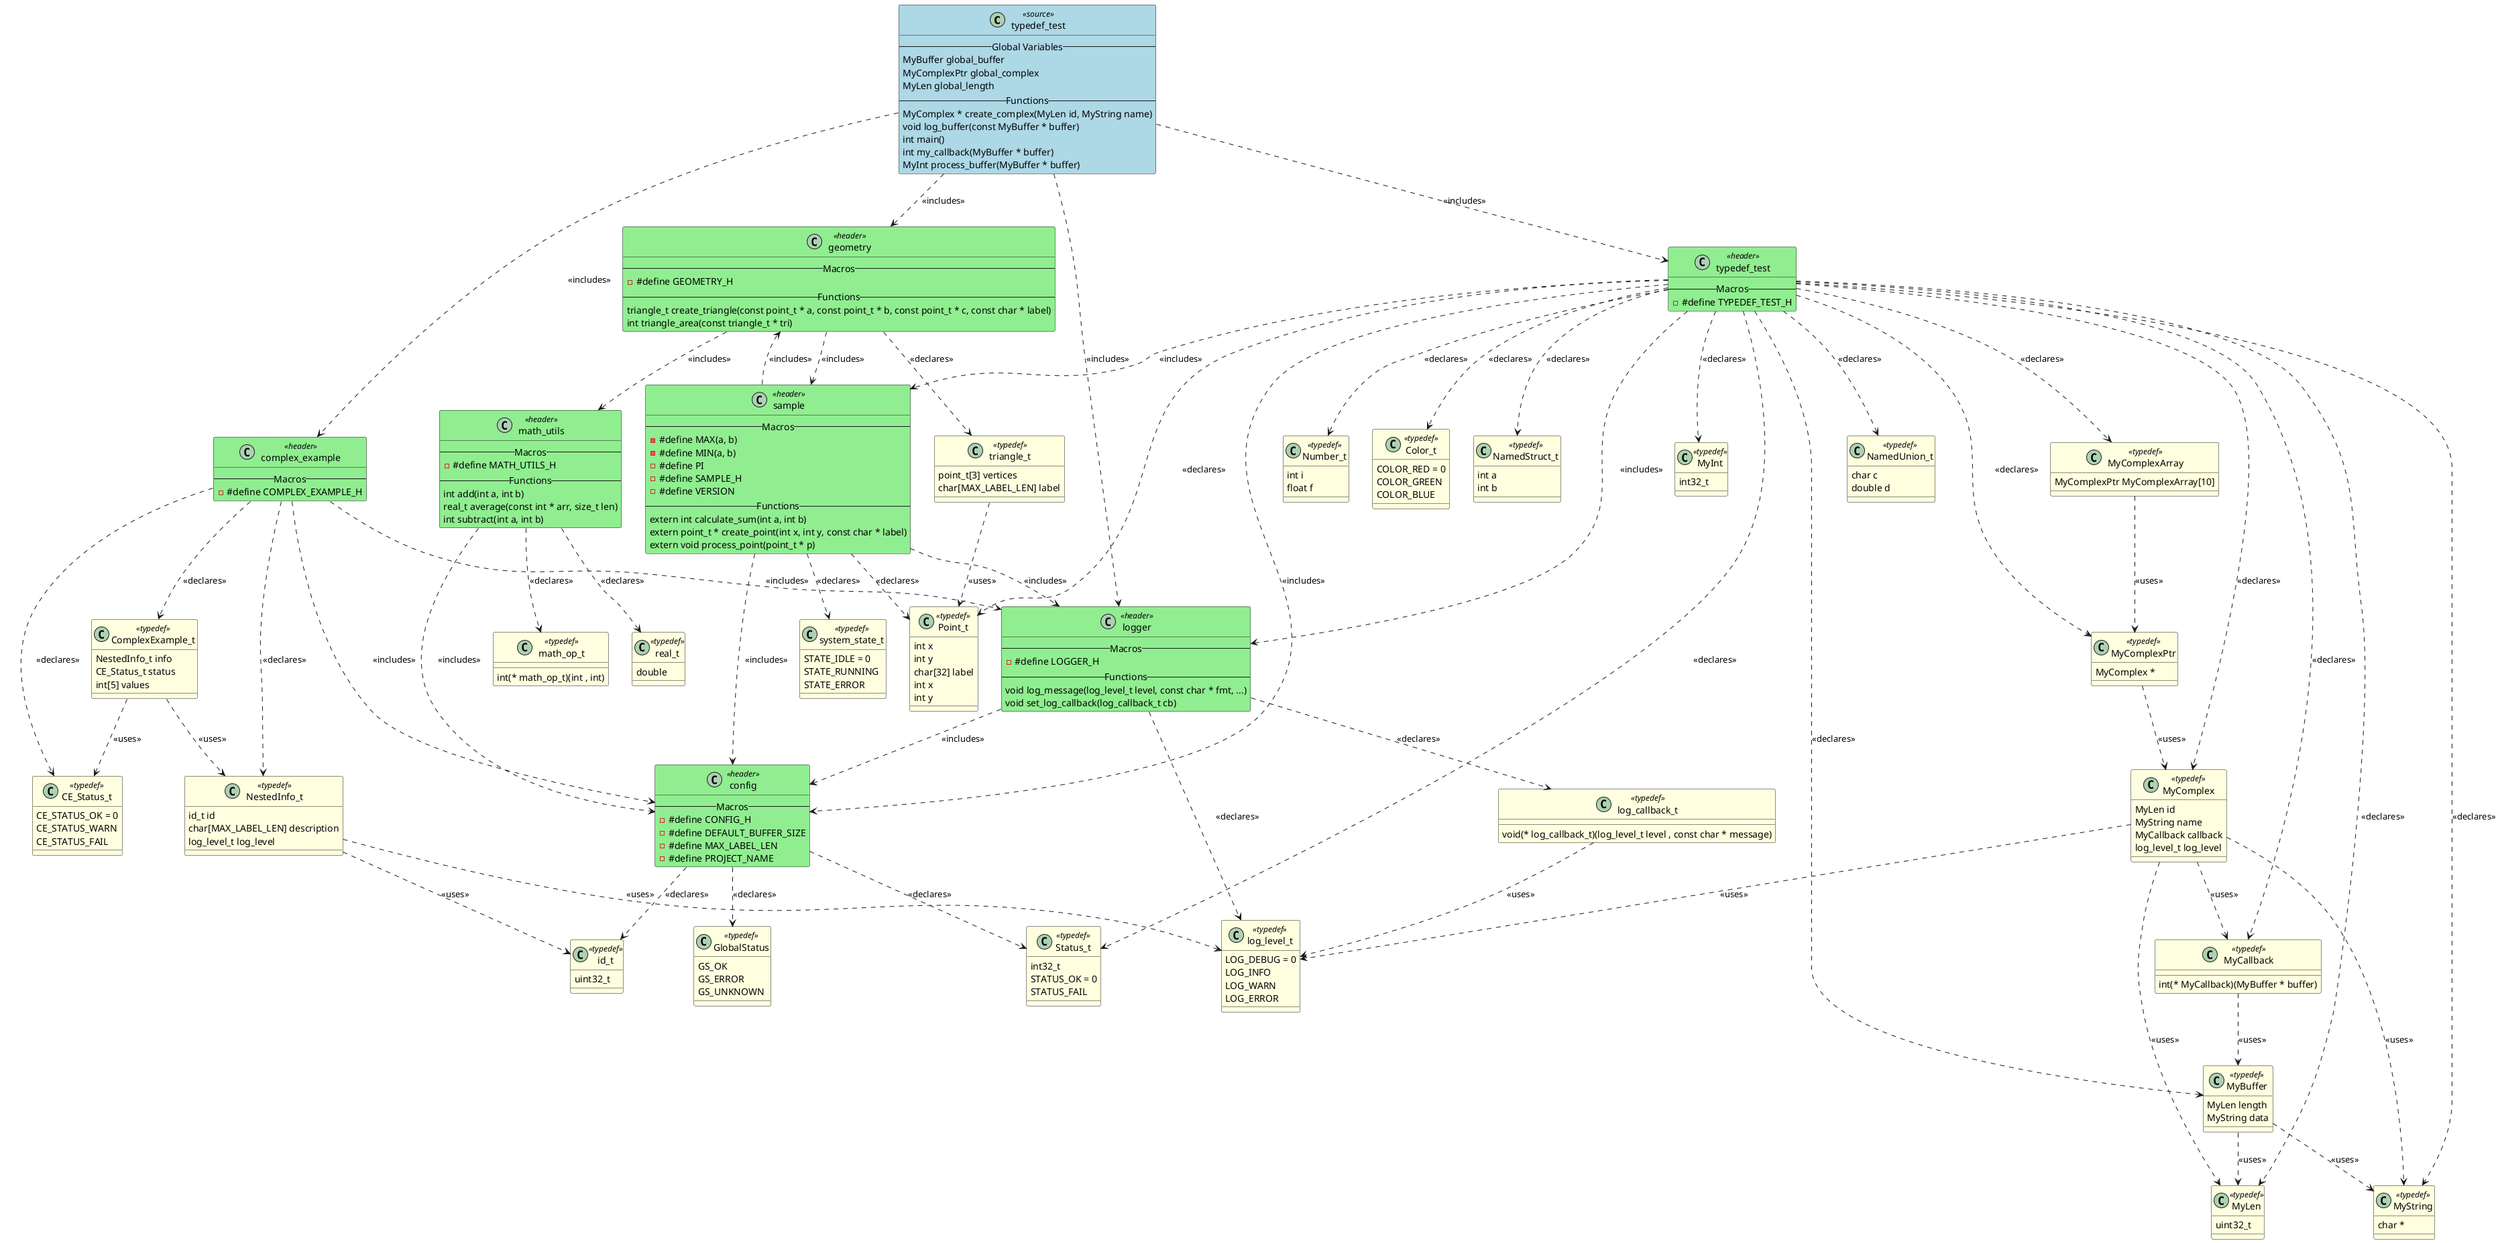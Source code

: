 @startuml typedef_test

class "typedef_test" as TYPEDEF_TEST <<source>> #LightBlue
{
    -- Global Variables --
    MyBuffer global_buffer
    MyComplexPtr global_complex
    MyLen global_length
    -- Functions --
    MyComplex * create_complex(MyLen id, MyString name)
    void log_buffer(const MyBuffer * buffer)
    int main()
    int my_callback(MyBuffer * buffer)
    MyInt process_buffer(MyBuffer * buffer)
}
class "complex_example" as HEADER_COMPLEX_EXAMPLE <<header>> #LightGreen
{
    -- Macros --
    - #define COMPLEX_EXAMPLE_H
}
class "config" as HEADER_CONFIG <<header>> #LightGreen
{
    -- Macros --
    - #define CONFIG_H
    - #define DEFAULT_BUFFER_SIZE
    - #define MAX_LABEL_LEN
    - #define PROJECT_NAME
}
class "geometry" as HEADER_GEOMETRY <<header>> #LightGreen
{
    -- Macros --
    - #define GEOMETRY_H
    -- Functions --
    triangle_t create_triangle(const point_t * a, const point_t * b, const point_t * c, const char * label)
    int triangle_area(const triangle_t * tri)
}
class "logger" as HEADER_LOGGER <<header>> #LightGreen
{
    -- Macros --
    - #define LOGGER_H
    -- Functions --
    void log_message(log_level_t level, const char * fmt, ...)
    void set_log_callback(log_callback_t cb)
}
class "math_utils" as HEADER_MATH_UTILS <<header>> #LightGreen
{
    -- Macros --
    - #define MATH_UTILS_H
    -- Functions --
    int add(int a, int b)
    real_t average(const int * arr, size_t len)
    int subtract(int a, int b)
}
class "sample" as HEADER_SAMPLE <<header>> #LightGreen
{
    -- Macros --
    - #define MAX(a, b)
    - #define MIN(a, b)
    - #define PI
    - #define SAMPLE_H
    - #define VERSION
    -- Functions --
    extern int calculate_sum(int a, int b)
    extern point_t * create_point(int x, int y, const char * label)
    extern void process_point(point_t * p)
}
class "typedef_test" as HEADER_TYPEDEF_TEST <<header>> #LightGreen
{
    -- Macros --
    - #define TYPEDEF_TEST_H
}
class "NestedInfo_t" as TYPEDEF_NESTEDINFO_T <<typedef>> #LightYellow
{
    id_t id
    char[MAX_LABEL_LEN] description
    log_level_t log_level
}
class "CE_Status_t" as TYPEDEF_CE_STATUS_T <<typedef>> #LightYellow
{
    CE_STATUS_OK = 0
    CE_STATUS_WARN
    CE_STATUS_FAIL
}
class "ComplexExample_t" as TYPEDEF_COMPLEXEXAMPLE_T <<typedef>> #LightYellow
{
    NestedInfo_t info
    CE_Status_t status
    int[5] values
}
class "id_t" as TYPEDEF_ID_T <<typedef>> #LightYellow
{
    uint32_t
}
class "status_t" as TYPEDEF_STATUS_T <<typedef>> #LightYellow
{
    int32_t
}
class "GlobalStatus" as TYPEDEF_GLOBALSTATUS <<typedef>> #LightYellow
{
    GS_OK
    GS_ERROR
    GS_UNKNOWN
}
class "triangle_t" as TYPEDEF_TRIANGLE_T <<typedef>> #LightYellow
{
    point_t[3] vertices
    char[MAX_LABEL_LEN] label
}
class "log_level_t" as TYPEDEF_LOG_LEVEL_T <<typedef>> #LightYellow
{
    LOG_DEBUG = 0
    LOG_INFO
    LOG_WARN
    LOG_ERROR
}
class "log_callback_t" as TYPEDEF_LOG_CALLBACK_T <<typedef>> #LightYellow
{
    void(* log_callback_t)(log_level_t level , const char * message)
}
class "math_op_t" as TYPEDEF_MATH_OP_T <<typedef>> #LightYellow
{
    int(* math_op_t)(int , int)
}
class "real_t" as TYPEDEF_REAL_T <<typedef>> #LightYellow
{
    double
}
class "system_state_t" as TYPEDEF_SYSTEM_STATE_T <<typedef>> #LightYellow
{
    STATE_IDLE = 0
    STATE_RUNNING
    STATE_ERROR
}
class "point_t" as TYPEDEF_POINT_T <<typedef>> #LightYellow
{
    int x
    int y
    char[32] label
}
class "MyLen" as TYPEDEF_MYLEN <<typedef>> #LightYellow
{
    uint32_t
}
class "Number_t" as TYPEDEF_NUMBER_T <<typedef>> #LightYellow
{
    int i
    float f
}
class "Color_t" as TYPEDEF_COLOR_T <<typedef>> #LightYellow
{
    COLOR_RED = 0
    COLOR_GREEN
    COLOR_BLUE
}
class "MyCallback" as TYPEDEF_MYCALLBACK <<typedef>> #LightYellow
{
    int(* MyCallback)(MyBuffer * buffer)
}
class "NamedStruct_t" as TYPEDEF_NAMEDSTRUCT_T <<typedef>> #LightYellow
{
    int a
    int b
}
class "MyBuffer" as TYPEDEF_MYBUFFER <<typedef>> #LightYellow
{
    MyLen length
    MyString data
}
class "MyComplex" as TYPEDEF_MYCOMPLEX <<typedef>> #LightYellow
{
    MyLen id
    MyString name
    MyCallback callback
    log_level_t log_level
}
class "MyInt" as TYPEDEF_MYINT <<typedef>> #LightYellow
{
    int32_t
}
class "MyComplexArray" as TYPEDEF_MYCOMPLEXARRAY <<typedef>> #LightYellow
{
    MyComplexPtr MyComplexArray[10]
}
class "MyComplexPtr" as TYPEDEF_MYCOMPLEXPTR <<typedef>> #LightYellow
{
    MyComplex *
}
class "NamedUnion_t" as TYPEDEF_NAMEDUNION_T <<typedef>> #LightYellow
{
    char c
    double d
}
class "Point_t" as TYPEDEF_POINT_T <<typedef>> #LightYellow
{
    int x
    int y
}
class "MyString" as TYPEDEF_MYSTRING <<typedef>> #LightYellow
{
    char *
}
class "Status_t" as TYPEDEF_STATUS_T <<typedef>> #LightYellow
{
    STATUS_OK = 0
    STATUS_FAIL
}

' Include relationships
HEADER_COMPLEX_EXAMPLE ..> HEADER_CONFIG : <<includes>>
HEADER_COMPLEX_EXAMPLE ..> HEADER_LOGGER : <<includes>>
HEADER_GEOMETRY ..> HEADER_MATH_UTILS : <<includes>>
HEADER_GEOMETRY ..> HEADER_SAMPLE : <<includes>>
HEADER_LOGGER ..> HEADER_CONFIG : <<includes>>
HEADER_MATH_UTILS ..> HEADER_CONFIG : <<includes>>
HEADER_SAMPLE ..> HEADER_CONFIG : <<includes>>
HEADER_SAMPLE ..> HEADER_GEOMETRY : <<includes>>
HEADER_SAMPLE ..> HEADER_LOGGER : <<includes>>
TYPEDEF_TEST ..> HEADER_COMPLEX_EXAMPLE : <<includes>>
TYPEDEF_TEST ..> HEADER_GEOMETRY : <<includes>>
TYPEDEF_TEST ..> HEADER_LOGGER : <<includes>>
TYPEDEF_TEST ..> HEADER_TYPEDEF_TEST : <<includes>>
HEADER_TYPEDEF_TEST ..> HEADER_CONFIG : <<includes>>
HEADER_TYPEDEF_TEST ..> HEADER_LOGGER : <<includes>>
HEADER_TYPEDEF_TEST ..> HEADER_SAMPLE : <<includes>>

' Declares relationships
HEADER_COMPLEX_EXAMPLE ..> TYPEDEF_CE_STATUS_T : <<declares>>
HEADER_COMPLEX_EXAMPLE ..> TYPEDEF_COMPLEXEXAMPLE_T : <<declares>>
HEADER_COMPLEX_EXAMPLE ..> TYPEDEF_NESTEDINFO_T : <<declares>>
HEADER_CONFIG ..> TYPEDEF_GLOBALSTATUS : <<declares>>
HEADER_CONFIG ..> TYPEDEF_ID_T : <<declares>>
HEADER_CONFIG ..> TYPEDEF_STATUS_T : <<declares>>
HEADER_GEOMETRY ..> TYPEDEF_TRIANGLE_T : <<declares>>
HEADER_LOGGER ..> TYPEDEF_LOG_CALLBACK_T : <<declares>>
HEADER_LOGGER ..> TYPEDEF_LOG_LEVEL_T : <<declares>>
HEADER_MATH_UTILS ..> TYPEDEF_MATH_OP_T : <<declares>>
HEADER_MATH_UTILS ..> TYPEDEF_REAL_T : <<declares>>
HEADER_SAMPLE ..> TYPEDEF_POINT_T : <<declares>>
HEADER_SAMPLE ..> TYPEDEF_SYSTEM_STATE_T : <<declares>>
HEADER_TYPEDEF_TEST ..> TYPEDEF_COLOR_T : <<declares>>
HEADER_TYPEDEF_TEST ..> TYPEDEF_MYBUFFER : <<declares>>
HEADER_TYPEDEF_TEST ..> TYPEDEF_MYCALLBACK : <<declares>>
HEADER_TYPEDEF_TEST ..> TYPEDEF_MYCOMPLEX : <<declares>>
HEADER_TYPEDEF_TEST ..> TYPEDEF_MYCOMPLEXARRAY : <<declares>>
HEADER_TYPEDEF_TEST ..> TYPEDEF_MYCOMPLEXPTR : <<declares>>
HEADER_TYPEDEF_TEST ..> TYPEDEF_MYINT : <<declares>>
HEADER_TYPEDEF_TEST ..> TYPEDEF_MYLEN : <<declares>>
HEADER_TYPEDEF_TEST ..> TYPEDEF_MYSTRING : <<declares>>
HEADER_TYPEDEF_TEST ..> TYPEDEF_NAMEDSTRUCT_T : <<declares>>
HEADER_TYPEDEF_TEST ..> TYPEDEF_NAMEDUNION_T : <<declares>>
HEADER_TYPEDEF_TEST ..> TYPEDEF_NUMBER_T : <<declares>>
HEADER_TYPEDEF_TEST ..> TYPEDEF_POINT_T : <<declares>>
HEADER_TYPEDEF_TEST ..> TYPEDEF_STATUS_T : <<declares>>

' Uses relationships
TYPEDEF_NESTEDINFO_T ..> TYPEDEF_ID_T : <<uses>>
TYPEDEF_NESTEDINFO_T ..> TYPEDEF_LOG_LEVEL_T : <<uses>>
TYPEDEF_COMPLEXEXAMPLE_T ..> TYPEDEF_CE_STATUS_T : <<uses>>
TYPEDEF_COMPLEXEXAMPLE_T ..> TYPEDEF_NESTEDINFO_T : <<uses>>
TYPEDEF_TRIANGLE_T ..> TYPEDEF_POINT_T : <<uses>>
TYPEDEF_LOG_CALLBACK_T ..> TYPEDEF_LOG_LEVEL_T : <<uses>>
TYPEDEF_MYCALLBACK ..> TYPEDEF_MYBUFFER : <<uses>>
TYPEDEF_MYBUFFER ..> TYPEDEF_MYLEN : <<uses>>
TYPEDEF_MYBUFFER ..> TYPEDEF_MYSTRING : <<uses>>
TYPEDEF_MYCOMPLEX ..> TYPEDEF_MYCALLBACK : <<uses>>
TYPEDEF_MYCOMPLEX ..> TYPEDEF_MYLEN : <<uses>>
TYPEDEF_MYCOMPLEX ..> TYPEDEF_MYSTRING : <<uses>>
TYPEDEF_MYCOMPLEX ..> TYPEDEF_LOG_LEVEL_T : <<uses>>
TYPEDEF_MYCOMPLEXARRAY ..> TYPEDEF_MYCOMPLEXPTR : <<uses>>
TYPEDEF_MYCOMPLEXPTR ..> TYPEDEF_MYCOMPLEX : <<uses>>

@enduml